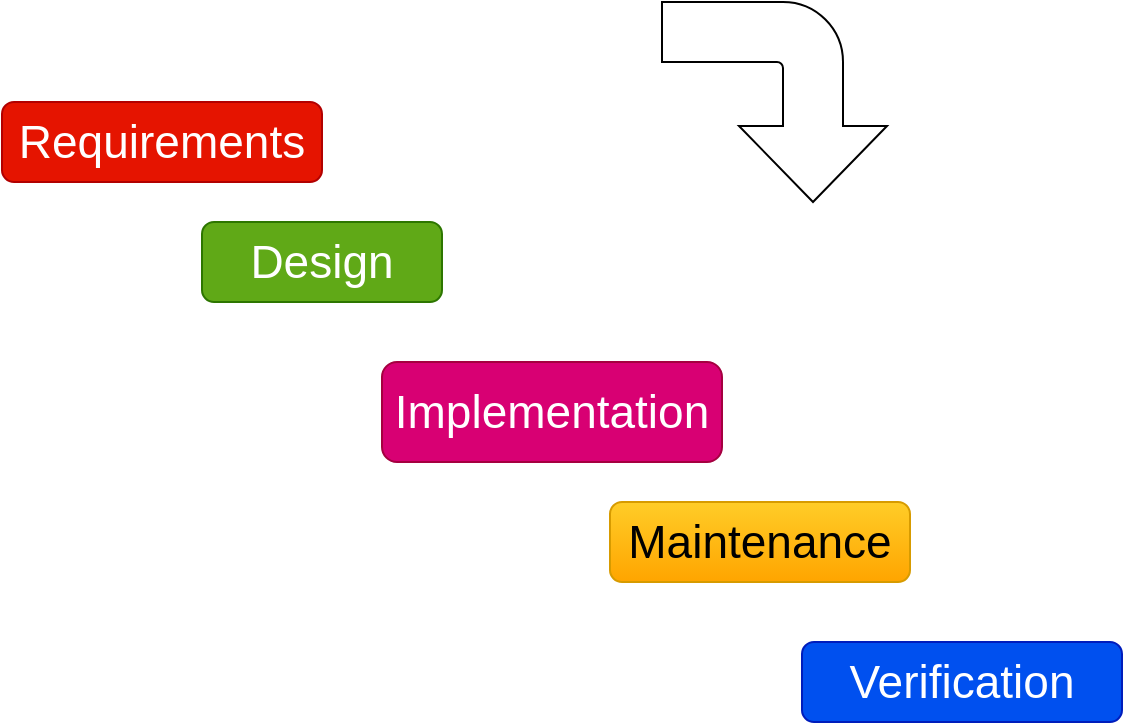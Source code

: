 <mxfile version="16.5.3" type="github">
  <diagram id="sEHjHb_dUamN474nyE9b" name="Page-1">
    <mxGraphModel dx="1038" dy="547" grid="1" gridSize="10" guides="1" tooltips="1" connect="1" arrows="1" fold="1" page="1" pageScale="1" pageWidth="827" pageHeight="1169" math="0" shadow="0">
      <root>
        <mxCell id="0" />
        <mxCell id="1" parent="0" />
        <mxCell id="J2E7nHSQHoN5_urqjspC-1" value="&lt;font style=&quot;vertical-align: inherit&quot;&gt;&lt;font style=&quot;vertical-align: inherit ; font-size: 23px&quot;&gt;Requirements&lt;/font&gt;&lt;/font&gt;" style="rounded=1;whiteSpace=wrap;html=1;labelBackgroundColor=none;fillColor=#e51400;fontColor=#ffffff;strokeColor=#B20000;" vertex="1" parent="1">
          <mxGeometry x="110" y="90" width="160" height="40" as="geometry" />
        </mxCell>
        <mxCell id="J2E7nHSQHoN5_urqjspC-2" value="Design" style="rounded=1;whiteSpace=wrap;html=1;labelBackgroundColor=none;fontSize=23;fillColor=#60a917;strokeColor=#2D7600;fontColor=#ffffff;" vertex="1" parent="1">
          <mxGeometry x="210" y="150" width="120" height="40" as="geometry" />
        </mxCell>
        <mxCell id="J2E7nHSQHoN5_urqjspC-3" value="Implementation" style="rounded=1;whiteSpace=wrap;html=1;labelBackgroundColor=none;fontSize=23;fillColor=#d80073;fontColor=#ffffff;strokeColor=#A50040;" vertex="1" parent="1">
          <mxGeometry x="300" y="220" width="170" height="50" as="geometry" />
        </mxCell>
        <mxCell id="J2E7nHSQHoN5_urqjspC-4" value="Maintenance" style="rounded=1;whiteSpace=wrap;html=1;labelBackgroundColor=none;fontSize=23;fillColor=#ffcd28;strokeColor=#d79b00;gradientColor=#ffa500;" vertex="1" parent="1">
          <mxGeometry x="414" y="290" width="150" height="40" as="geometry" />
        </mxCell>
        <mxCell id="J2E7nHSQHoN5_urqjspC-5" value="Verification" style="rounded=1;whiteSpace=wrap;html=1;labelBackgroundColor=none;fontSize=23;fillColor=#0050ef;strokeColor=#001DBC;fontColor=#ffffff;" vertex="1" parent="1">
          <mxGeometry x="510" y="360" width="160" height="40" as="geometry" />
        </mxCell>
        <mxCell id="J2E7nHSQHoN5_urqjspC-8" value="" style="html=1;shadow=0;dashed=0;align=center;verticalAlign=middle;shape=mxgraph.arrows2.bendArrow;dy=15;dx=38;notch=0;arrowHead=74;rounded=1;labelBackgroundColor=none;fontSize=23;rotation=90;perimeterSpacing=0;strokeWidth=1;" vertex="1" parent="1">
          <mxGeometry x="446.25" y="33.75" width="100" height="112.5" as="geometry" />
        </mxCell>
      </root>
    </mxGraphModel>
  </diagram>
</mxfile>
